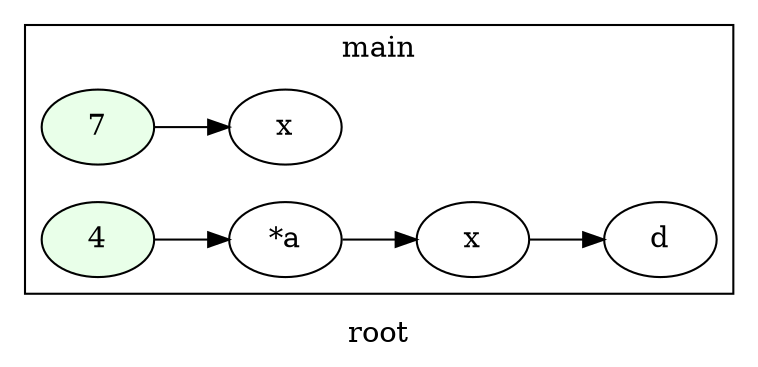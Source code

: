 digraph G
{
rankdir=LR;
label = "root";
subgraph cluster_1 {
label = "main";
parent = "G";
startinglines = "2_2";
	node_000001 [ label = "7", style=filled, fillcolor="#E9FFE9", startinglines=4 ]
	node_000002 [ label = "x", startingline=4 ]
	node_000003 [ label = "4", style=filled, fillcolor="#E9FFE9", startinglines=9 ]
	node_000004 [ label = "*a", startingline=9 ]
	node_000005 [ label = "x", startingline=9 ]
	node_000006 [ label = "d", startingline=12 ]
}
	node_000001 -> node_000002
	node_000003 -> node_000004
	node_000004 -> node_000005
	node_000005 -> node_000006
}
